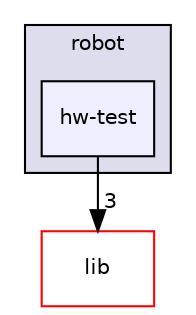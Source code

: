 digraph "/home/developer/robocup-firmware/robot/hw-test" {
  compound=true
  node [ fontsize="10", fontname="Helvetica"];
  edge [ labelfontsize="10", labelfontname="Helvetica"];
  subgraph clusterdir_ecf8ca46b2885291d59feefec80b5002 {
    graph [ bgcolor="#ddddee", pencolor="black", label="robot" fontname="Helvetica", fontsize="10", URL="dir_ecf8ca46b2885291d59feefec80b5002.html"]
  dir_49f87ed19c3d3d3ead7cbd6862345fe8 [shape=box, label="hw-test", style="filled", fillcolor="#eeeeff", pencolor="black", URL="dir_49f87ed19c3d3d3ead7cbd6862345fe8.html"];
  }
  dir_bce75092e74c8e5afefc19c24a06f395 [shape=box label="lib" fillcolor="white" style="filled" color="red" URL="dir_bce75092e74c8e5afefc19c24a06f395.html"];
  dir_49f87ed19c3d3d3ead7cbd6862345fe8->dir_bce75092e74c8e5afefc19c24a06f395 [headlabel="3", labeldistance=1.5 headhref="dir_000012_000013.html"];
}
